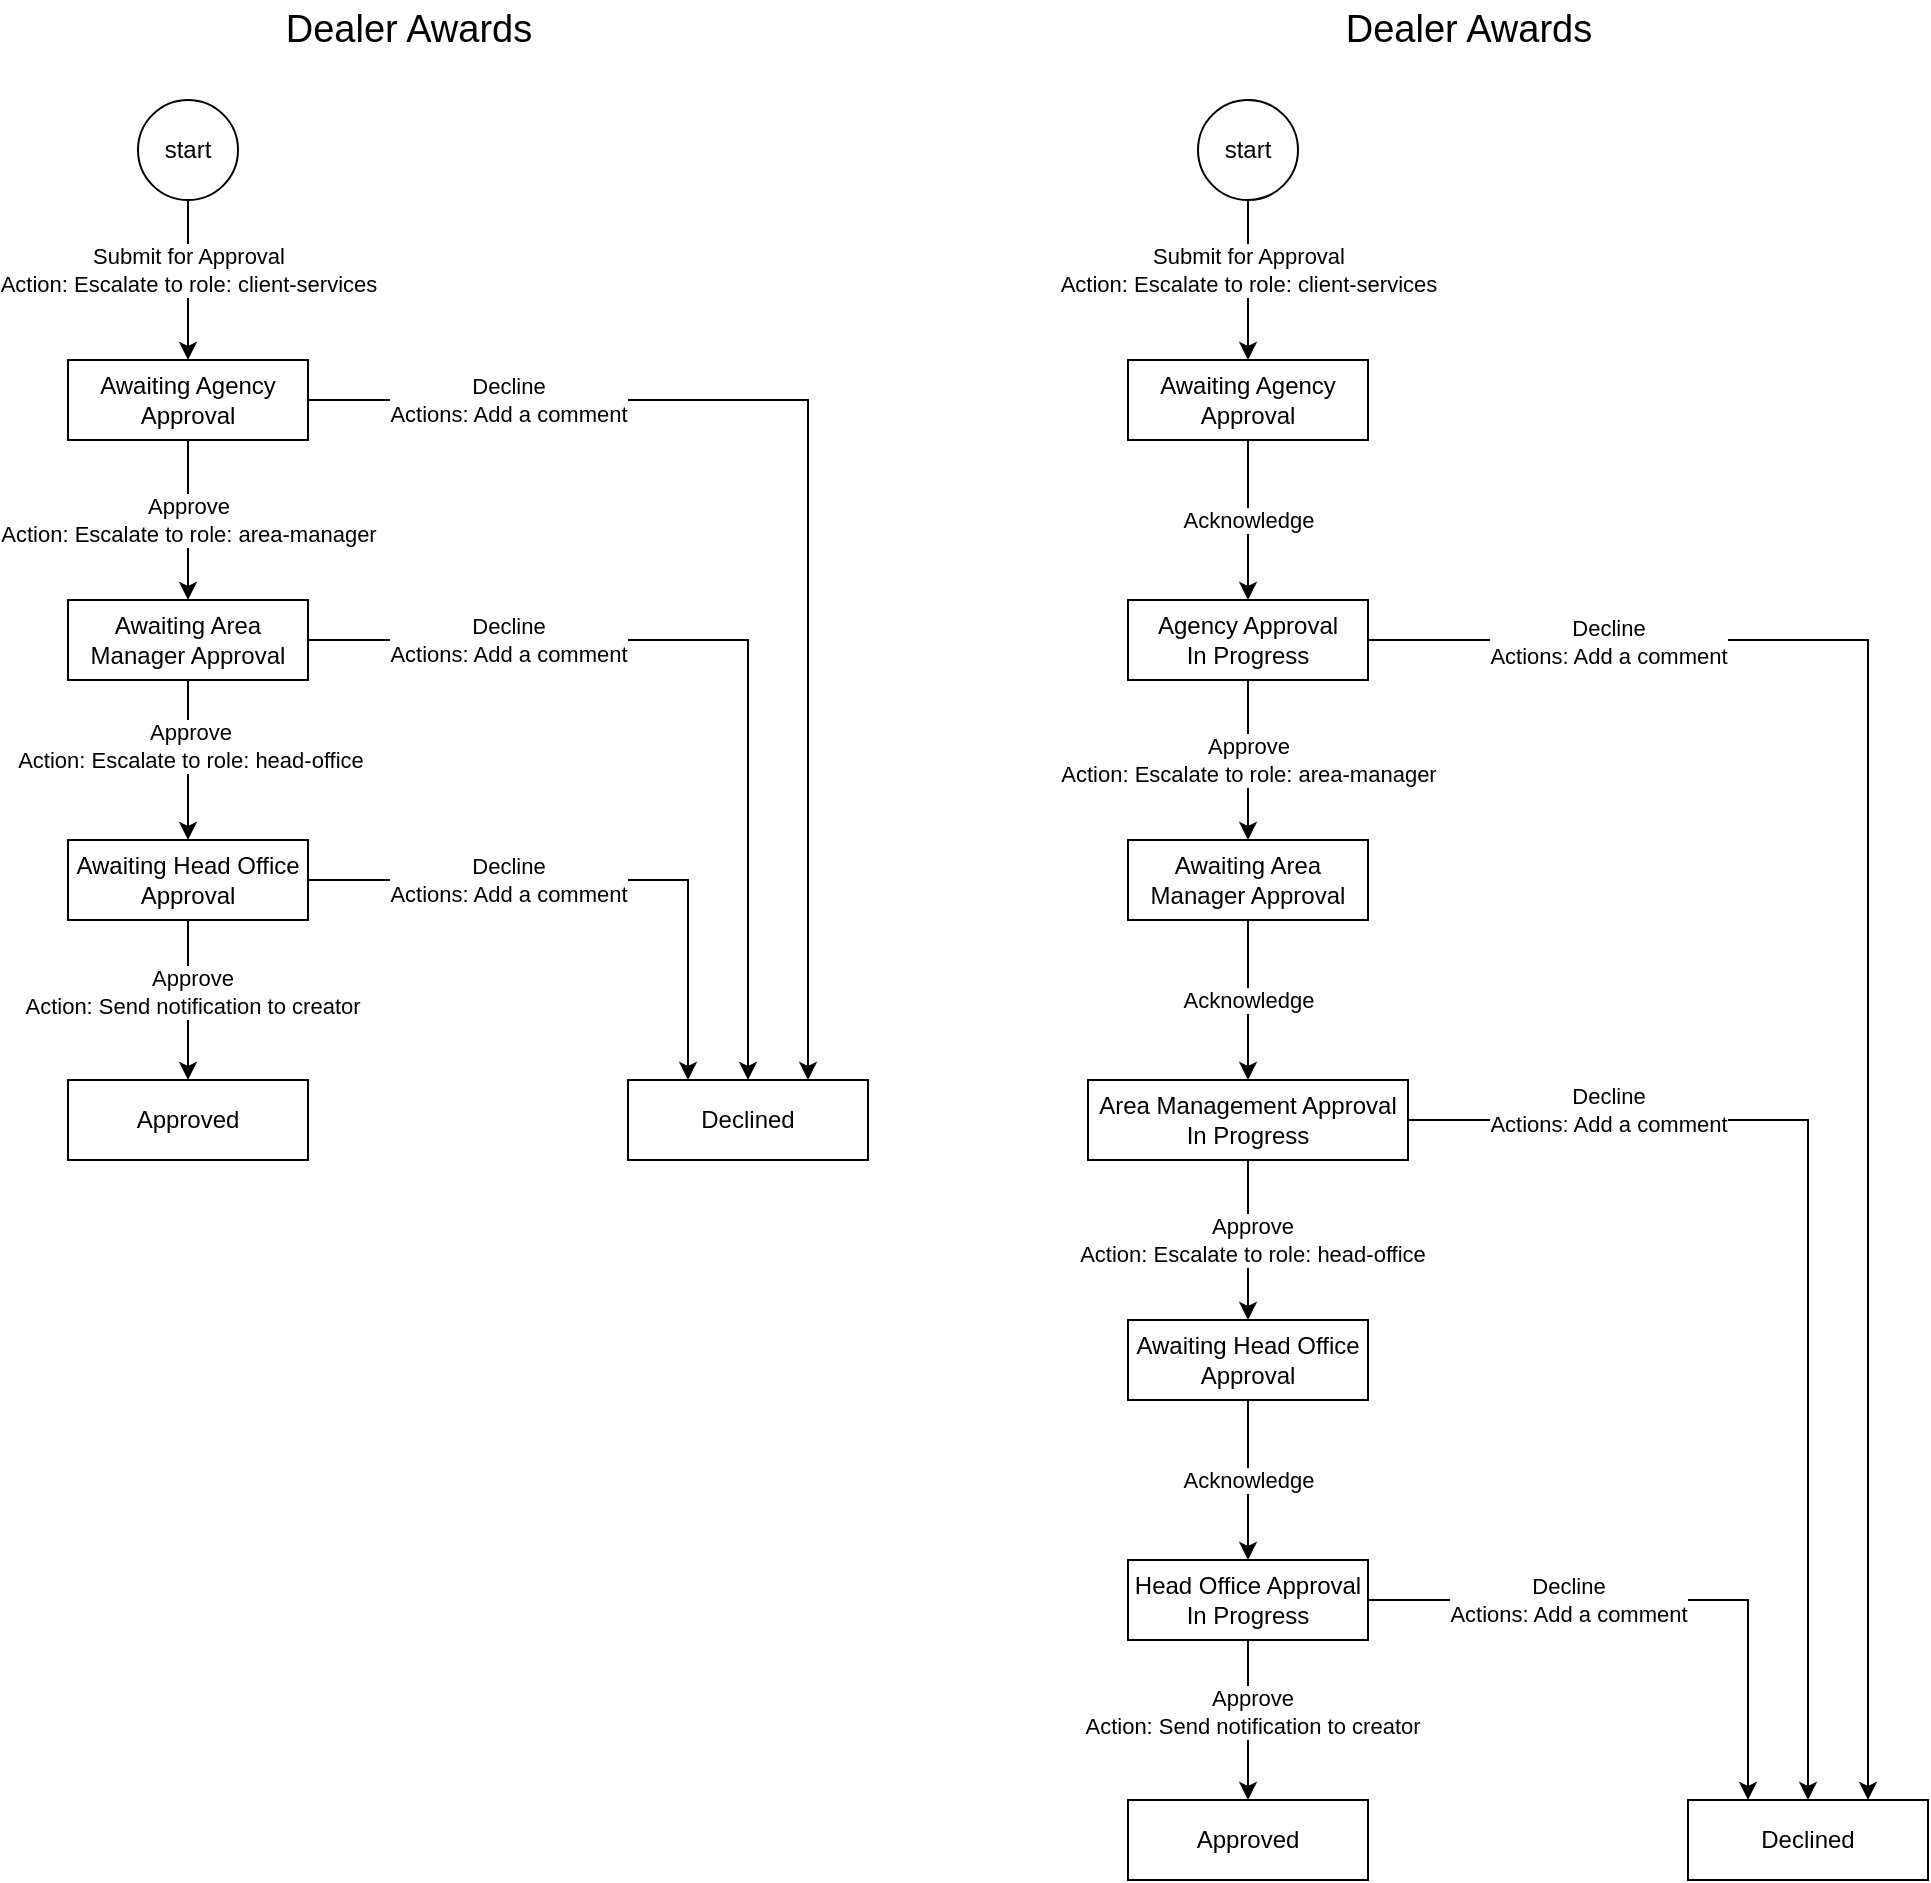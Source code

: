 <mxfile version="21.8.2" type="github">
  <diagram name="Page-1" id="_NH3yeCqxfwpX1qye_p6">
    <mxGraphModel dx="1674" dy="1993" grid="1" gridSize="10" guides="1" tooltips="1" connect="1" arrows="1" fold="1" page="1" pageScale="1" pageWidth="827" pageHeight="1169" math="0" shadow="0">
      <root>
        <mxCell id="0" />
        <mxCell id="1" parent="0" />
        <mxCell id="pUdO_7wYcXvHMlARJtRn-1" value="Dealer Awards" style="text;html=1;strokeColor=none;fillColor=none;align=center;verticalAlign=middle;rounded=0;fontSize=19;" parent="1" vertex="1">
          <mxGeometry x="340" y="-20" width="60" height="30" as="geometry" />
        </mxCell>
        <mxCell id="pUdO_7wYcXvHMlARJtRn-2" style="edgeStyle=orthogonalEdgeStyle;rounded=0;orthogonalLoop=1;jettySize=auto;html=1;exitX=0.5;exitY=1;exitDx=0;exitDy=0;entryX=0.5;entryY=0;entryDx=0;entryDy=0;" parent="1" source="pUdO_7wYcXvHMlARJtRn-4" target="pUdO_7wYcXvHMlARJtRn-8" edge="1">
          <mxGeometry relative="1" as="geometry" />
        </mxCell>
        <mxCell id="pUdO_7wYcXvHMlARJtRn-3" value="Submit for Approval&lt;br&gt;Action: Escalate to role: client-services" style="edgeLabel;html=1;align=center;verticalAlign=middle;resizable=0;points=[];" parent="pUdO_7wYcXvHMlARJtRn-2" vertex="1" connectable="0">
          <mxGeometry x="-0.36" y="-1" relative="1" as="geometry">
            <mxPoint x="1" y="9" as="offset" />
          </mxGeometry>
        </mxCell>
        <mxCell id="pUdO_7wYcXvHMlARJtRn-4" value="start" style="ellipse;whiteSpace=wrap;html=1;" parent="1" vertex="1">
          <mxGeometry x="235" y="30" width="50" height="50" as="geometry" />
        </mxCell>
        <mxCell id="pUdO_7wYcXvHMlARJtRn-5" value="Approve&lt;br&gt;Action: Escalate to role: area-manager" style="edgeStyle=orthogonalEdgeStyle;rounded=0;orthogonalLoop=1;jettySize=auto;html=1;exitX=0.5;exitY=1;exitDx=0;exitDy=0;" parent="1" source="pUdO_7wYcXvHMlARJtRn-8" target="pUdO_7wYcXvHMlARJtRn-13" edge="1">
          <mxGeometry relative="1" as="geometry" />
        </mxCell>
        <mxCell id="pUdO_7wYcXvHMlARJtRn-6" style="edgeStyle=orthogonalEdgeStyle;rounded=0;orthogonalLoop=1;jettySize=auto;html=1;exitX=1;exitY=0.5;exitDx=0;exitDy=0;entryX=0.75;entryY=0;entryDx=0;entryDy=0;" parent="1" source="pUdO_7wYcXvHMlARJtRn-8" target="pUdO_7wYcXvHMlARJtRn-20" edge="1">
          <mxGeometry relative="1" as="geometry" />
        </mxCell>
        <mxCell id="pUdO_7wYcXvHMlARJtRn-7" value="Decline&lt;br&gt;Actions: Add a comment" style="edgeLabel;html=1;align=center;verticalAlign=middle;resizable=0;points=[];" parent="pUdO_7wYcXvHMlARJtRn-6" vertex="1" connectable="0">
          <mxGeometry x="-0.221" y="2" relative="1" as="geometry">
            <mxPoint x="-130" y="2" as="offset" />
          </mxGeometry>
        </mxCell>
        <mxCell id="pUdO_7wYcXvHMlARJtRn-8" value="Awaiting Agency Approval" style="rounded=0;whiteSpace=wrap;html=1;" parent="1" vertex="1">
          <mxGeometry x="200" y="160" width="120" height="40" as="geometry" />
        </mxCell>
        <mxCell id="pUdO_7wYcXvHMlARJtRn-9" style="edgeStyle=orthogonalEdgeStyle;rounded=0;orthogonalLoop=1;jettySize=auto;html=1;exitX=0.5;exitY=1;exitDx=0;exitDy=0;" parent="1" source="pUdO_7wYcXvHMlARJtRn-13" target="pUdO_7wYcXvHMlARJtRn-18" edge="1">
          <mxGeometry relative="1" as="geometry" />
        </mxCell>
        <mxCell id="pUdO_7wYcXvHMlARJtRn-10" value="Approve&lt;br style=&quot;border-color: var(--border-color);&quot;&gt;Action: Escalate to role: head-office" style="edgeLabel;html=1;align=center;verticalAlign=middle;resizable=0;points=[];" parent="pUdO_7wYcXvHMlARJtRn-9" vertex="1" connectable="0">
          <mxGeometry x="-0.175" y="1" relative="1" as="geometry">
            <mxPoint as="offset" />
          </mxGeometry>
        </mxCell>
        <mxCell id="pUdO_7wYcXvHMlARJtRn-11" style="edgeStyle=orthogonalEdgeStyle;rounded=0;orthogonalLoop=1;jettySize=auto;html=1;exitX=1;exitY=0.5;exitDx=0;exitDy=0;entryX=0.5;entryY=0;entryDx=0;entryDy=0;" parent="1" source="pUdO_7wYcXvHMlARJtRn-13" target="pUdO_7wYcXvHMlARJtRn-20" edge="1">
          <mxGeometry relative="1" as="geometry" />
        </mxCell>
        <mxCell id="pUdO_7wYcXvHMlARJtRn-12" value="Decline&lt;br style=&quot;border-color: var(--border-color);&quot;&gt;Actions: Add a comment" style="edgeLabel;html=1;align=center;verticalAlign=middle;resizable=0;points=[];" parent="pUdO_7wYcXvHMlARJtRn-11" vertex="1" connectable="0">
          <mxGeometry x="-0.006" y="1" relative="1" as="geometry">
            <mxPoint x="-119" y="1" as="offset" />
          </mxGeometry>
        </mxCell>
        <mxCell id="pUdO_7wYcXvHMlARJtRn-13" value="Awaiting Area Manager Approval" style="rounded=0;whiteSpace=wrap;html=1;" parent="1" vertex="1">
          <mxGeometry x="200" y="280" width="120" height="40" as="geometry" />
        </mxCell>
        <mxCell id="pUdO_7wYcXvHMlARJtRn-14" style="edgeStyle=orthogonalEdgeStyle;rounded=0;orthogonalLoop=1;jettySize=auto;html=1;exitX=1;exitY=0.5;exitDx=0;exitDy=0;entryX=0.25;entryY=0;entryDx=0;entryDy=0;" parent="1" source="pUdO_7wYcXvHMlARJtRn-18" target="pUdO_7wYcXvHMlARJtRn-20" edge="1">
          <mxGeometry relative="1" as="geometry" />
        </mxCell>
        <mxCell id="pUdO_7wYcXvHMlARJtRn-15" value="Decline&lt;br style=&quot;border-color: var(--border-color);&quot;&gt;Actions: Add a comment" style="edgeLabel;html=1;align=center;verticalAlign=middle;resizable=0;points=[];" parent="pUdO_7wYcXvHMlARJtRn-14" vertex="1" connectable="0">
          <mxGeometry x="0.391" y="1" relative="1" as="geometry">
            <mxPoint x="-91" y="-12" as="offset" />
          </mxGeometry>
        </mxCell>
        <mxCell id="pUdO_7wYcXvHMlARJtRn-16" style="edgeStyle=orthogonalEdgeStyle;rounded=0;orthogonalLoop=1;jettySize=auto;html=1;exitX=0.5;exitY=1;exitDx=0;exitDy=0;entryX=0.5;entryY=0;entryDx=0;entryDy=0;" parent="1" source="pUdO_7wYcXvHMlARJtRn-18" target="pUdO_7wYcXvHMlARJtRn-19" edge="1">
          <mxGeometry relative="1" as="geometry" />
        </mxCell>
        <mxCell id="pUdO_7wYcXvHMlARJtRn-17" value="Approve&lt;br style=&quot;border-color: var(--border-color);&quot;&gt;Action: Send notification to creator" style="edgeLabel;html=1;align=center;verticalAlign=middle;resizable=0;points=[];" parent="pUdO_7wYcXvHMlARJtRn-16" vertex="1" connectable="0">
          <mxGeometry x="-0.1" y="2" relative="1" as="geometry">
            <mxPoint as="offset" />
          </mxGeometry>
        </mxCell>
        <mxCell id="pUdO_7wYcXvHMlARJtRn-18" value="Awaiting Head Office Approval" style="rounded=0;whiteSpace=wrap;html=1;" parent="1" vertex="1">
          <mxGeometry x="200" y="400" width="120" height="40" as="geometry" />
        </mxCell>
        <mxCell id="pUdO_7wYcXvHMlARJtRn-19" value="Approved" style="rounded=0;whiteSpace=wrap;html=1;" parent="1" vertex="1">
          <mxGeometry x="200" y="520" width="120" height="40" as="geometry" />
        </mxCell>
        <mxCell id="pUdO_7wYcXvHMlARJtRn-20" value="Declined" style="rounded=0;whiteSpace=wrap;html=1;" parent="1" vertex="1">
          <mxGeometry x="480" y="520" width="120" height="40" as="geometry" />
        </mxCell>
        <mxCell id="1M0JPlbijo90LSxtajpv-1" value="Dealer Awards" style="text;html=1;strokeColor=none;fillColor=none;align=center;verticalAlign=middle;rounded=0;fontSize=19;" vertex="1" parent="1">
          <mxGeometry x="870" y="-20" width="60" height="30" as="geometry" />
        </mxCell>
        <mxCell id="1M0JPlbijo90LSxtajpv-2" style="edgeStyle=orthogonalEdgeStyle;rounded=0;orthogonalLoop=1;jettySize=auto;html=1;exitX=0.5;exitY=1;exitDx=0;exitDy=0;entryX=0.5;entryY=0;entryDx=0;entryDy=0;" edge="1" parent="1" source="1M0JPlbijo90LSxtajpv-4" target="1M0JPlbijo90LSxtajpv-8">
          <mxGeometry relative="1" as="geometry" />
        </mxCell>
        <mxCell id="1M0JPlbijo90LSxtajpv-3" value="Submit for Approval&lt;br&gt;Action: Escalate to role: client-services" style="edgeLabel;html=1;align=center;verticalAlign=middle;resizable=0;points=[];" vertex="1" connectable="0" parent="1M0JPlbijo90LSxtajpv-2">
          <mxGeometry x="-0.36" y="-1" relative="1" as="geometry">
            <mxPoint x="1" y="9" as="offset" />
          </mxGeometry>
        </mxCell>
        <mxCell id="1M0JPlbijo90LSxtajpv-4" value="start" style="ellipse;whiteSpace=wrap;html=1;" vertex="1" parent="1">
          <mxGeometry x="765" y="30" width="50" height="50" as="geometry" />
        </mxCell>
        <mxCell id="1M0JPlbijo90LSxtajpv-5" value="Acknowledge" style="edgeStyle=orthogonalEdgeStyle;rounded=0;orthogonalLoop=1;jettySize=auto;html=1;exitX=0.5;exitY=1;exitDx=0;exitDy=0;" edge="1" parent="1" source="1M0JPlbijo90LSxtajpv-8" target="1M0JPlbijo90LSxtajpv-21">
          <mxGeometry relative="1" as="geometry" />
        </mxCell>
        <mxCell id="1M0JPlbijo90LSxtajpv-6" style="edgeStyle=orthogonalEdgeStyle;rounded=0;orthogonalLoop=1;jettySize=auto;html=1;exitX=1;exitY=0.5;exitDx=0;exitDy=0;entryX=0.75;entryY=0;entryDx=0;entryDy=0;" edge="1" parent="1" source="1M0JPlbijo90LSxtajpv-21" target="1M0JPlbijo90LSxtajpv-20">
          <mxGeometry relative="1" as="geometry" />
        </mxCell>
        <mxCell id="1M0JPlbijo90LSxtajpv-7" value="Decline&lt;br&gt;Actions: Add a comment" style="edgeLabel;html=1;align=center;verticalAlign=middle;resizable=0;points=[];" vertex="1" connectable="0" parent="1M0JPlbijo90LSxtajpv-6">
          <mxGeometry x="-0.221" y="2" relative="1" as="geometry">
            <mxPoint x="-132" y="-73" as="offset" />
          </mxGeometry>
        </mxCell>
        <mxCell id="1M0JPlbijo90LSxtajpv-8" value="Awaiting Agency Approval" style="rounded=0;whiteSpace=wrap;html=1;" vertex="1" parent="1">
          <mxGeometry x="730" y="160" width="120" height="40" as="geometry" />
        </mxCell>
        <mxCell id="1M0JPlbijo90LSxtajpv-9" style="edgeStyle=orthogonalEdgeStyle;rounded=0;orthogonalLoop=1;jettySize=auto;html=1;exitX=0.5;exitY=1;exitDx=0;exitDy=0;" edge="1" parent="1" source="1M0JPlbijo90LSxtajpv-27" target="1M0JPlbijo90LSxtajpv-18">
          <mxGeometry relative="1" as="geometry" />
        </mxCell>
        <mxCell id="1M0JPlbijo90LSxtajpv-10" value="Acknowledge" style="edgeLabel;html=1;align=center;verticalAlign=middle;resizable=0;points=[];" vertex="1" connectable="0" parent="1M0JPlbijo90LSxtajpv-9">
          <mxGeometry x="-0.175" y="1" relative="1" as="geometry">
            <mxPoint x="-1" y="7" as="offset" />
          </mxGeometry>
        </mxCell>
        <mxCell id="1M0JPlbijo90LSxtajpv-11" style="edgeStyle=orthogonalEdgeStyle;rounded=0;orthogonalLoop=1;jettySize=auto;html=1;exitX=1;exitY=0.5;exitDx=0;exitDy=0;entryX=0.5;entryY=0;entryDx=0;entryDy=0;" edge="1" parent="1" source="1M0JPlbijo90LSxtajpv-24" target="1M0JPlbijo90LSxtajpv-20">
          <mxGeometry relative="1" as="geometry" />
        </mxCell>
        <mxCell id="1M0JPlbijo90LSxtajpv-12" value="Decline&lt;br style=&quot;border-color: var(--border-color);&quot;&gt;Actions: Add a comment" style="edgeLabel;html=1;align=center;verticalAlign=middle;resizable=0;points=[];" vertex="1" connectable="0" parent="1M0JPlbijo90LSxtajpv-11">
          <mxGeometry x="-0.006" y="1" relative="1" as="geometry">
            <mxPoint x="-101" y="-74" as="offset" />
          </mxGeometry>
        </mxCell>
        <mxCell id="1M0JPlbijo90LSxtajpv-25" style="edgeStyle=orthogonalEdgeStyle;rounded=0;orthogonalLoop=1;jettySize=auto;html=1;exitX=0.5;exitY=1;exitDx=0;exitDy=0;entryX=0.5;entryY=0;entryDx=0;entryDy=0;" edge="1" parent="1" source="1M0JPlbijo90LSxtajpv-13" target="1M0JPlbijo90LSxtajpv-24">
          <mxGeometry relative="1" as="geometry" />
        </mxCell>
        <mxCell id="1M0JPlbijo90LSxtajpv-26" value="Acknowledge" style="edgeLabel;html=1;align=center;verticalAlign=middle;resizable=0;points=[];" vertex="1" connectable="0" parent="1M0JPlbijo90LSxtajpv-25">
          <mxGeometry x="-0.25" y="-2" relative="1" as="geometry">
            <mxPoint x="2" y="10" as="offset" />
          </mxGeometry>
        </mxCell>
        <mxCell id="1M0JPlbijo90LSxtajpv-13" value="Awaiting Area Manager Approval" style="rounded=0;whiteSpace=wrap;html=1;" vertex="1" parent="1">
          <mxGeometry x="730" y="400" width="120" height="40" as="geometry" />
        </mxCell>
        <mxCell id="1M0JPlbijo90LSxtajpv-14" style="edgeStyle=orthogonalEdgeStyle;rounded=0;orthogonalLoop=1;jettySize=auto;html=1;exitX=1;exitY=0.5;exitDx=0;exitDy=0;entryX=0.25;entryY=0;entryDx=0;entryDy=0;" edge="1" parent="1" source="1M0JPlbijo90LSxtajpv-18" target="1M0JPlbijo90LSxtajpv-20">
          <mxGeometry relative="1" as="geometry" />
        </mxCell>
        <mxCell id="1M0JPlbijo90LSxtajpv-15" value="Decline&lt;br style=&quot;border-color: var(--border-color);&quot;&gt;Actions: Add a comment" style="edgeLabel;html=1;align=center;verticalAlign=middle;resizable=0;points=[];" vertex="1" connectable="0" parent="1M0JPlbijo90LSxtajpv-14">
          <mxGeometry x="0.391" y="1" relative="1" as="geometry">
            <mxPoint x="-91" y="-12" as="offset" />
          </mxGeometry>
        </mxCell>
        <mxCell id="1M0JPlbijo90LSxtajpv-16" style="edgeStyle=orthogonalEdgeStyle;rounded=0;orthogonalLoop=1;jettySize=auto;html=1;exitX=0.5;exitY=1;exitDx=0;exitDy=0;entryX=0.5;entryY=0;entryDx=0;entryDy=0;" edge="1" parent="1" source="1M0JPlbijo90LSxtajpv-18" target="1M0JPlbijo90LSxtajpv-19">
          <mxGeometry relative="1" as="geometry" />
        </mxCell>
        <mxCell id="1M0JPlbijo90LSxtajpv-17" value="Approve&lt;br style=&quot;border-color: var(--border-color);&quot;&gt;Action: Send notification to creator" style="edgeLabel;html=1;align=center;verticalAlign=middle;resizable=0;points=[];" vertex="1" connectable="0" parent="1M0JPlbijo90LSxtajpv-16">
          <mxGeometry x="-0.1" y="2" relative="1" as="geometry">
            <mxPoint as="offset" />
          </mxGeometry>
        </mxCell>
        <mxCell id="1M0JPlbijo90LSxtajpv-18" value="Head Office Approval&lt;br style=&quot;border-color: var(--border-color);&quot;&gt;In Progress" style="rounded=0;whiteSpace=wrap;html=1;" vertex="1" parent="1">
          <mxGeometry x="730" y="760" width="120" height="40" as="geometry" />
        </mxCell>
        <mxCell id="1M0JPlbijo90LSxtajpv-19" value="Approved" style="rounded=0;whiteSpace=wrap;html=1;" vertex="1" parent="1">
          <mxGeometry x="730" y="880" width="120" height="40" as="geometry" />
        </mxCell>
        <mxCell id="1M0JPlbijo90LSxtajpv-20" value="Declined" style="rounded=0;whiteSpace=wrap;html=1;" vertex="1" parent="1">
          <mxGeometry x="1010" y="880" width="120" height="40" as="geometry" />
        </mxCell>
        <mxCell id="1M0JPlbijo90LSxtajpv-21" value="Agency Approval&lt;br&gt;In Progress" style="rounded=0;whiteSpace=wrap;html=1;" vertex="1" parent="1">
          <mxGeometry x="730" y="280" width="120" height="40" as="geometry" />
        </mxCell>
        <mxCell id="1M0JPlbijo90LSxtajpv-23" value="Approve&lt;br&gt;Action: Escalate to role: area-manager" style="edgeStyle=orthogonalEdgeStyle;rounded=0;orthogonalLoop=1;jettySize=auto;html=1;exitX=0.5;exitY=1;exitDx=0;exitDy=0;entryX=0.5;entryY=0;entryDx=0;entryDy=0;" edge="1" parent="1" source="1M0JPlbijo90LSxtajpv-21" target="1M0JPlbijo90LSxtajpv-13">
          <mxGeometry relative="1" as="geometry">
            <mxPoint x="270" y="210" as="sourcePoint" />
            <mxPoint x="270" y="290" as="targetPoint" />
            <mxPoint as="offset" />
          </mxGeometry>
        </mxCell>
        <mxCell id="1M0JPlbijo90LSxtajpv-28" style="edgeStyle=orthogonalEdgeStyle;rounded=0;orthogonalLoop=1;jettySize=auto;html=1;exitX=0.5;exitY=1;exitDx=0;exitDy=0;entryX=0.5;entryY=0;entryDx=0;entryDy=0;" edge="1" parent="1" source="1M0JPlbijo90LSxtajpv-24" target="1M0JPlbijo90LSxtajpv-27">
          <mxGeometry relative="1" as="geometry" />
        </mxCell>
        <mxCell id="1M0JPlbijo90LSxtajpv-29" value="Approve&lt;br style=&quot;border-color: var(--border-color);&quot;&gt;Action: Escalate to role: head-office" style="edgeLabel;html=1;align=center;verticalAlign=middle;resizable=0;points=[];" vertex="1" connectable="0" parent="1M0JPlbijo90LSxtajpv-28">
          <mxGeometry y="2" relative="1" as="geometry">
            <mxPoint as="offset" />
          </mxGeometry>
        </mxCell>
        <mxCell id="1M0JPlbijo90LSxtajpv-24" value="Area Management Approval&lt;br style=&quot;border-color: var(--border-color);&quot;&gt;In Progress" style="rounded=0;whiteSpace=wrap;html=1;" vertex="1" parent="1">
          <mxGeometry x="710" y="520" width="160" height="40" as="geometry" />
        </mxCell>
        <mxCell id="1M0JPlbijo90LSxtajpv-27" value="Awaiting Head Office Approval" style="rounded=0;whiteSpace=wrap;html=1;" vertex="1" parent="1">
          <mxGeometry x="730" y="640" width="120" height="40" as="geometry" />
        </mxCell>
      </root>
    </mxGraphModel>
  </diagram>
</mxfile>
